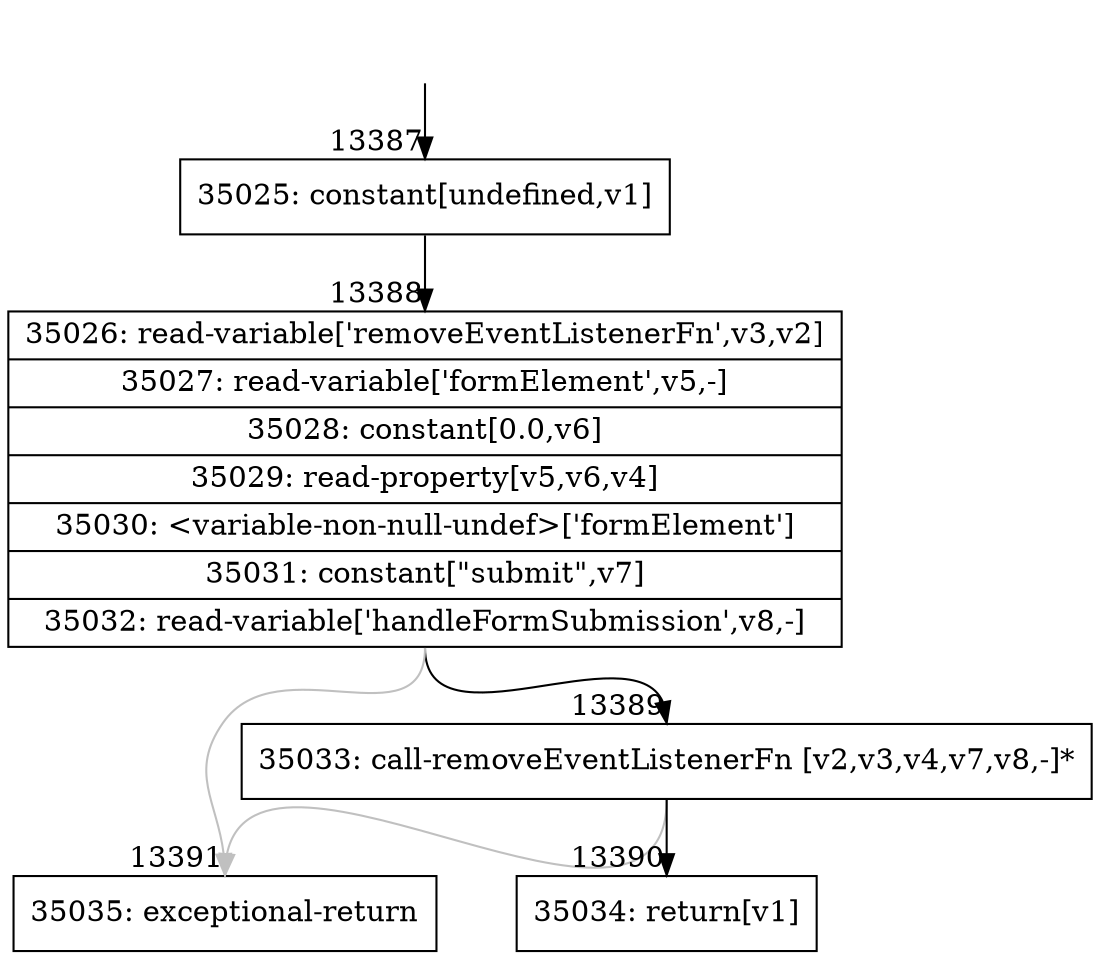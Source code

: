 digraph {
rankdir="TD"
BB_entry1049[shape=none,label=""];
BB_entry1049 -> BB13387 [tailport=s, headport=n, headlabel="    13387"]
BB13387 [shape=record label="{35025: constant[undefined,v1]}" ] 
BB13387 -> BB13388 [tailport=s, headport=n, headlabel="      13388"]
BB13388 [shape=record label="{35026: read-variable['removeEventListenerFn',v3,v2]|35027: read-variable['formElement',v5,-]|35028: constant[0.0,v6]|35029: read-property[v5,v6,v4]|35030: \<variable-non-null-undef\>['formElement']|35031: constant[\"submit\",v7]|35032: read-variable['handleFormSubmission',v8,-]}" ] 
BB13388 -> BB13389 [tailport=s, headport=n, headlabel="      13389"]
BB13388 -> BB13391 [tailport=s, headport=n, color=gray, headlabel="      13391"]
BB13389 [shape=record label="{35033: call-removeEventListenerFn [v2,v3,v4,v7,v8,-]*}" ] 
BB13389 -> BB13390 [tailport=s, headport=n, headlabel="      13390"]
BB13389 -> BB13391 [tailport=s, headport=n, color=gray]
BB13390 [shape=record label="{35034: return[v1]}" ] 
BB13391 [shape=record label="{35035: exceptional-return}" ] 
//#$~ 20343
}
